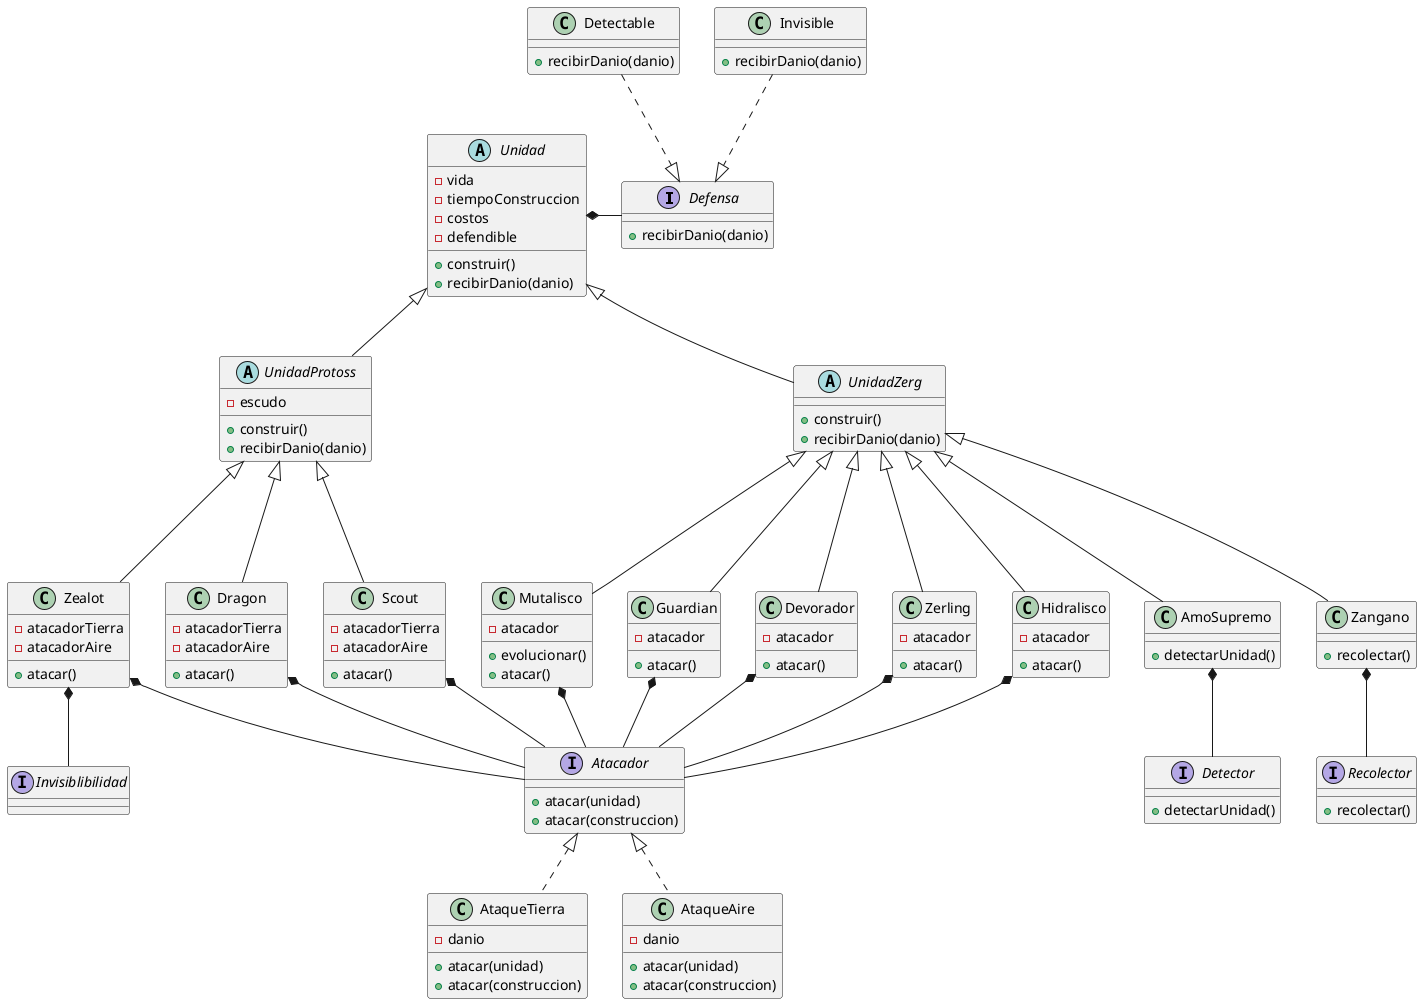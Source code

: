 @startuml

interface Defensa {
    +recibirDanio(danio)
}

class Invisible {
    +recibirDanio(danio)
}

class Detectable {
    +recibirDanio(danio)
}

abstract class Unidad {
    - vida
    - tiempoConstruccion
    - costos
    - defendible
    + construir()
    +recibirDanio(danio)
}


abstract class UnidadProtoss {
    - escudo
    + construir()
    +recibirDanio(danio)
}

class Zealot {
    -atacadorTierra
    -atacadorAire
    +atacar()
}

class Dragon {
    -atacadorTierra
    -atacadorAire
    +atacar()
}

class Scout {
    -atacadorTierra
    -atacadorAire
    +atacar()

}

abstract class UnidadZerg {
    + construir()
    +recibirDanio(danio)
}

class AmoSupremo {
    +detectarUnidad()
}

class Zangano {
    + recolectar()
}

class Zerling {
    -atacador
    + atacar()
}

class Hidralisco {
    -atacador
    +atacar()
}

class Mutalisco {
    -atacador
    +evolucionar()
    +atacar()
}

class Guardian {
    -atacador
    +atacar()
}

class Devorador {
    -atacador
    +atacar()
}

interface Atacador {
    +atacar(unidad)
    +atacar(construccion)
}

class AtaqueTierra {
    -danio
    +atacar(unidad)
    +atacar(construccion)
}

class AtaqueAire {
    -danio
    +atacar(unidad)
    +atacar(construccion)
}


interface Invisiblibilidad {
}

interface Detector {
    +detectarUnidad()
}

interface Recolector {
    +recolectar()
}

Unidad <|-- UnidadZerg
Unidad <|-- UnidadProtoss


UnidadZerg <|--- Zangano
UnidadZerg <|--- AmoSupremo
UnidadZerg <|--- Zerling
UnidadZerg <|--- Hidralisco
UnidadZerg <|--- Mutalisco
UnidadZerg <|--- Guardian
UnidadZerg <|--- Devorador

UnidadProtoss <|--- Zealot
UnidadProtoss <|--- Dragon
UnidadProtoss <|--- Scout

AmoSupremo *-- Detector

Zealot *-- Invisiblibilidad

Zerling *-- Atacador
Hidralisco *-- Atacador
Mutalisco *-- Atacador
Guardian *-- Atacador
Scout *-- Atacador
Dragon *-- Atacador
Devorador *-- Atacador
Zealot *-- Atacador

Zangano *-- Recolector

Unidad *- Defensa

Defensa <|.up. Invisible
Defensa <|.up. Detectable

Atacador <|.. AtaqueTierra
Atacador <|.. AtaqueAire


@enduml